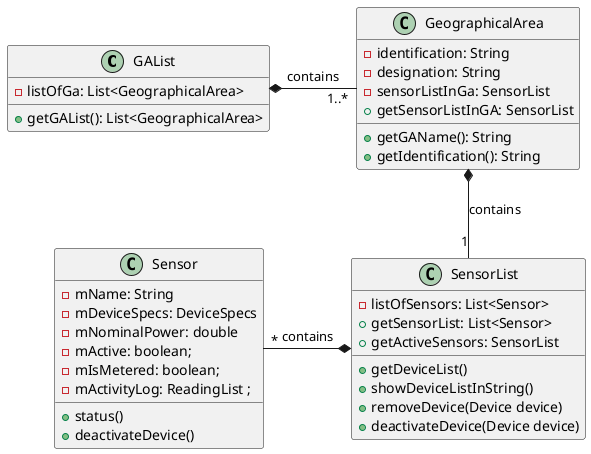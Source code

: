 @startuml

class GAList{
- listOfGa: List<GeographicalArea>
+ getGAList(): List<GeographicalArea>

}

class GeographicalArea{
- identification: String
- designation: String
- sensorListInGa: SensorList
+ getGAName(): String
+ getIdentification(): String
+ getSensorListInGA: SensorList
}


class SensorList{
- listOfSensors: List<Sensor>
+ getSensorList: List<Sensor>
+ getActiveSensors: SensorList

+ getDeviceList()
+ showDeviceListInString()
+ removeDevice(Device device)
+ deactivateDevice(Device device)
}

class Sensor {
- mName: String
- mDeviceSpecs: DeviceSpecs
- mNominalPower: double
- mActive: boolean;
- mIsMetered: boolean;
- mActivityLog: ReadingList ;
+ status()
+ deactivateDevice()
}

GAList *- "1..*"GeographicalArea: contains
GeographicalArea *-- "1"SensorList: contains
Sensor"*" -* SensorList: contains



@enduml